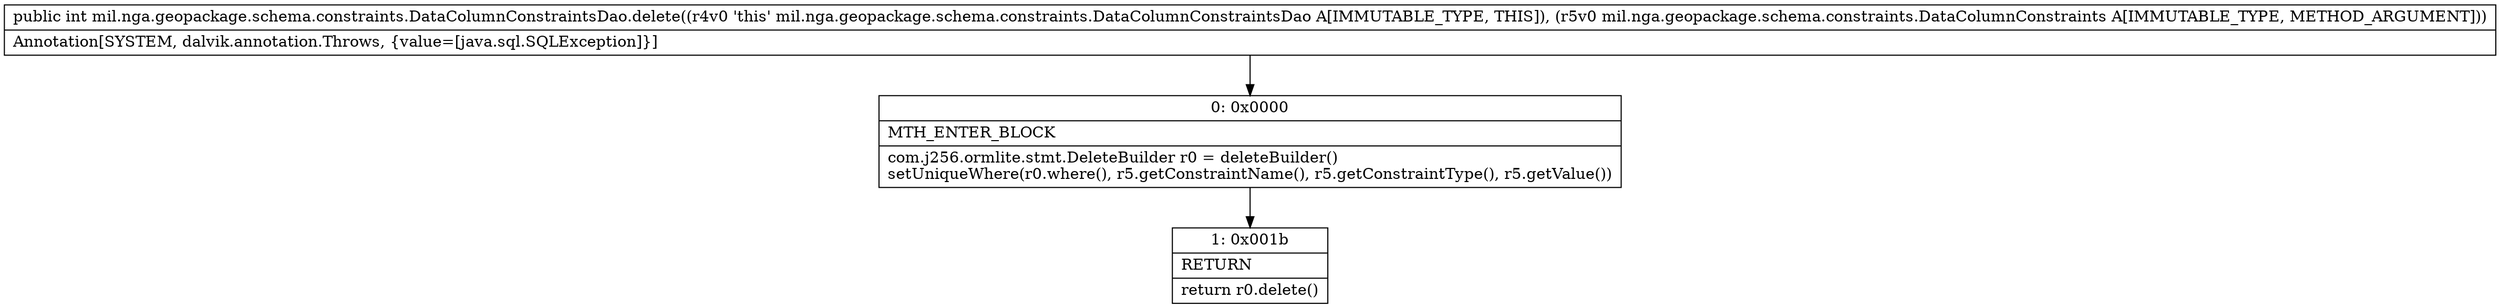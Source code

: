 digraph "CFG formil.nga.geopackage.schema.constraints.DataColumnConstraintsDao.delete(Lmil\/nga\/geopackage\/schema\/constraints\/DataColumnConstraints;)I" {
Node_0 [shape=record,label="{0\:\ 0x0000|MTH_ENTER_BLOCK\l|com.j256.ormlite.stmt.DeleteBuilder r0 = deleteBuilder()\lsetUniqueWhere(r0.where(), r5.getConstraintName(), r5.getConstraintType(), r5.getValue())\l}"];
Node_1 [shape=record,label="{1\:\ 0x001b|RETURN\l|return r0.delete()\l}"];
MethodNode[shape=record,label="{public int mil.nga.geopackage.schema.constraints.DataColumnConstraintsDao.delete((r4v0 'this' mil.nga.geopackage.schema.constraints.DataColumnConstraintsDao A[IMMUTABLE_TYPE, THIS]), (r5v0 mil.nga.geopackage.schema.constraints.DataColumnConstraints A[IMMUTABLE_TYPE, METHOD_ARGUMENT]))  | Annotation[SYSTEM, dalvik.annotation.Throws, \{value=[java.sql.SQLException]\}]\l}"];
MethodNode -> Node_0;
Node_0 -> Node_1;
}

